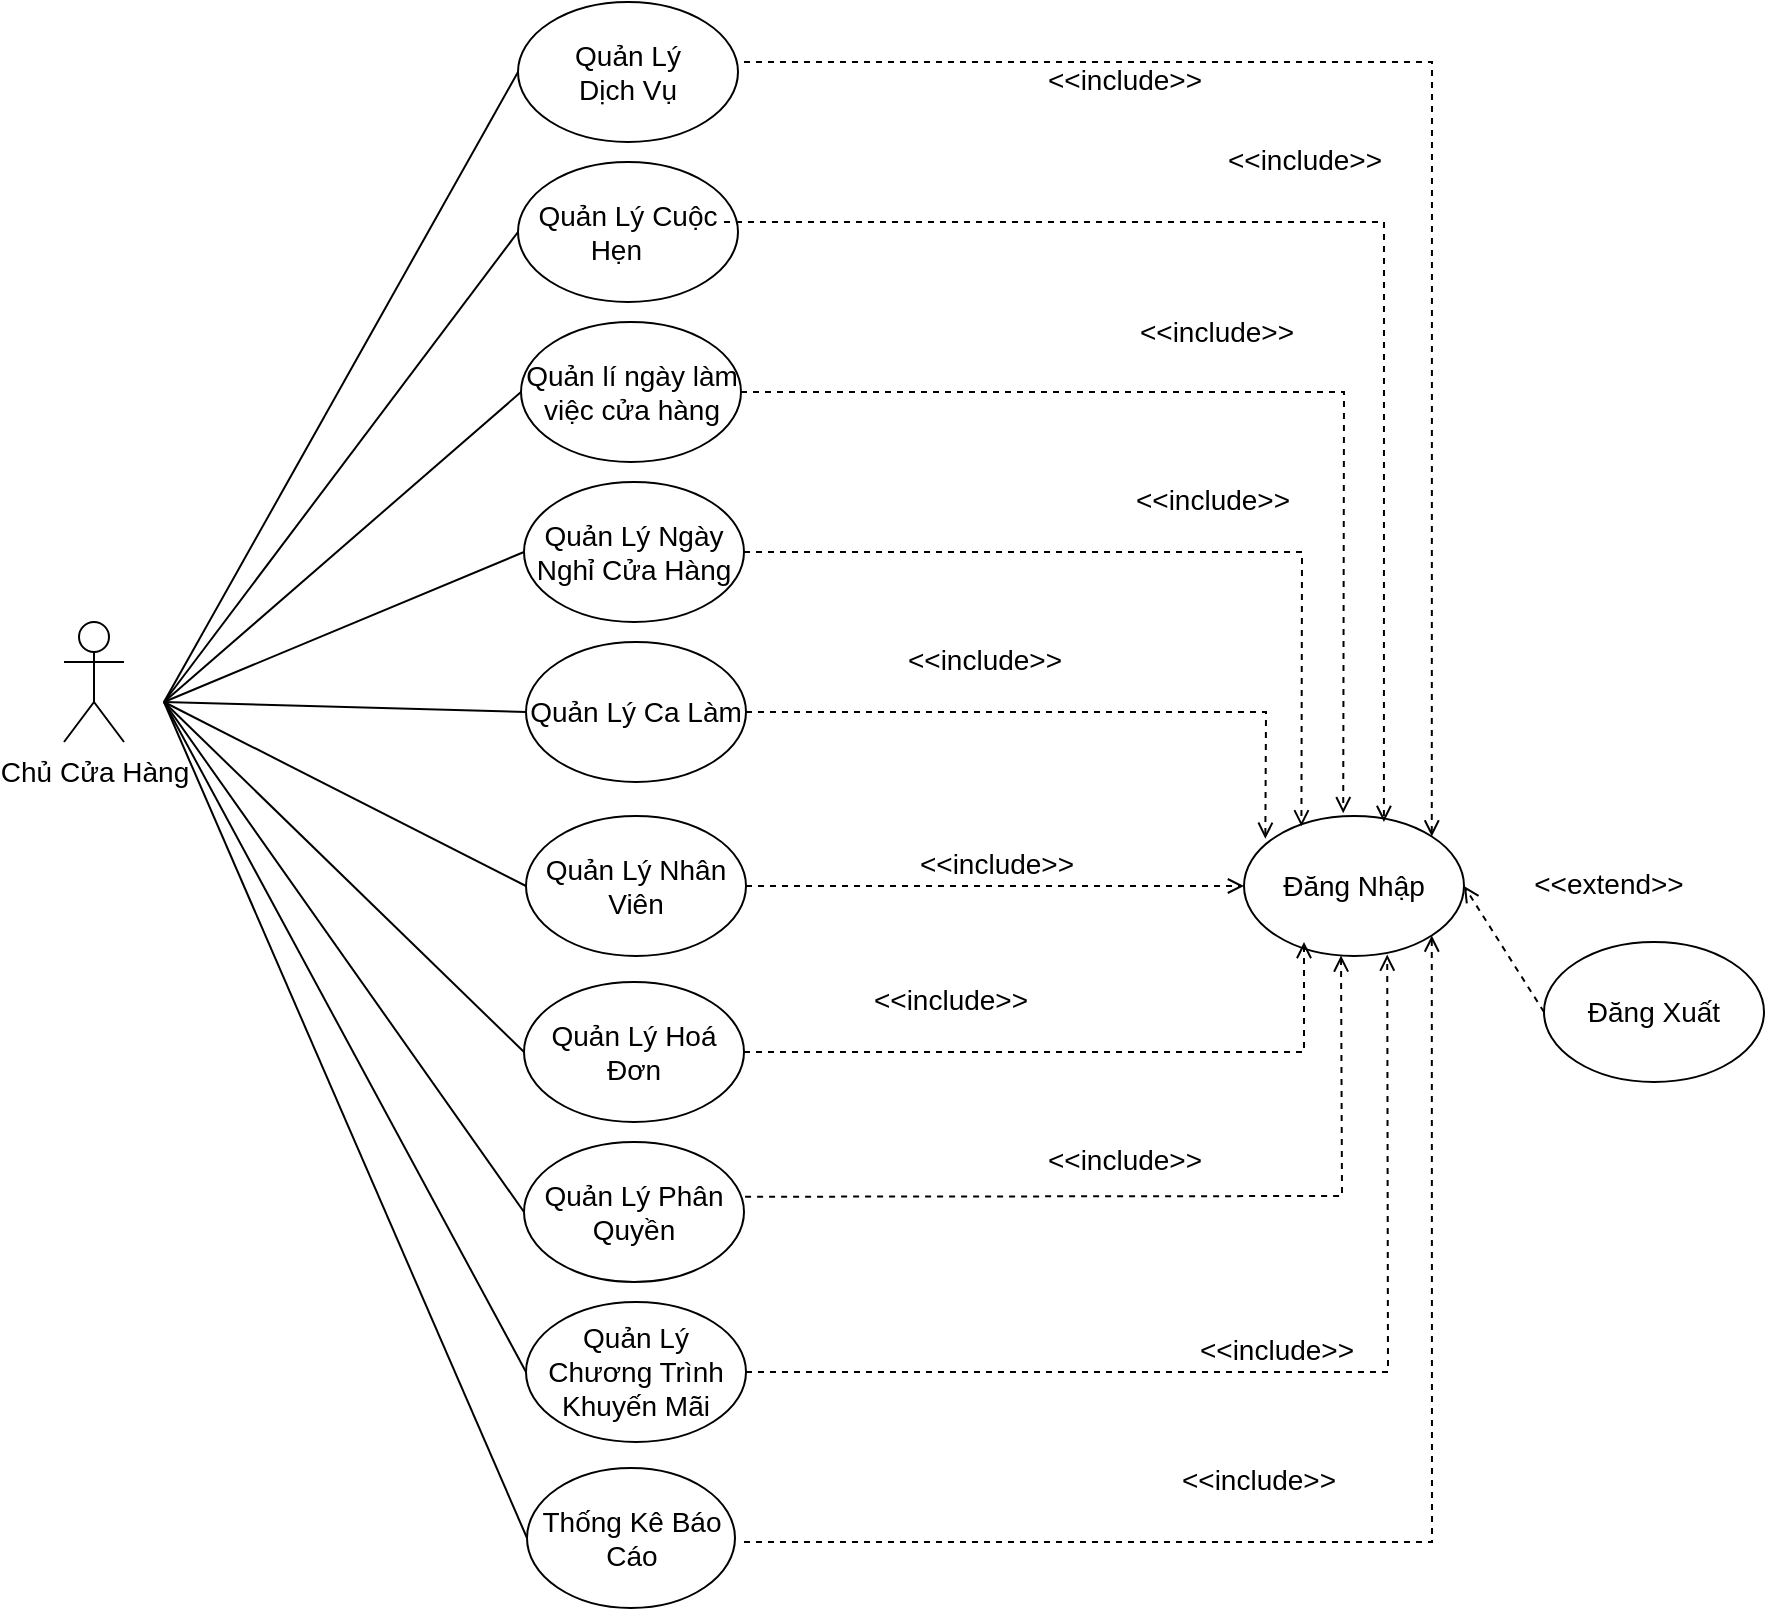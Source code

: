 <mxfile version="15.8.9" type="google" pages="3"><diagram id="fcQ5yOb8x1xqANI7y_Ha" name="Owner"><mxGraphModel dx="1657" dy="1383" grid="1" gridSize="10" guides="1" tooltips="1" connect="1" arrows="1" fold="1" page="1" pageScale="1" pageWidth="413" pageHeight="583" math="0" shadow="0"><root><mxCell id="0"/><mxCell id="1" parent="0"/><mxCell id="Y1RQotb8TwyiFfRwJ3wm-14" value="Quản Lý Ca Làm" style="ellipse;whiteSpace=wrap;html=1;fontSize=14;" parent="1" vertex="1"><mxGeometry x="281" y="170" width="110" height="70" as="geometry"/></mxCell><mxCell id="Y1RQotb8TwyiFfRwJ3wm-15" value="Quản Lý &lt;br&gt;Dịch Vụ" style="ellipse;whiteSpace=wrap;html=1;fontSize=14;" parent="1" vertex="1"><mxGeometry x="277" y="-150" width="110" height="70" as="geometry"/></mxCell><mxCell id="Y1RQotb8TwyiFfRwJ3wm-16" value="Quản Lý Hoá Đơn" style="ellipse;whiteSpace=wrap;html=1;fontSize=14;" parent="1" vertex="1"><mxGeometry x="280" y="340" width="110" height="70" as="geometry"/></mxCell><mxCell id="Y1RQotb8TwyiFfRwJ3wm-17" value="Quản lí ngày làm việc cửa hàng" style="ellipse;whiteSpace=wrap;html=1;fontSize=14;" parent="1" vertex="1"><mxGeometry x="278.5" y="10" width="110" height="70" as="geometry"/></mxCell><mxCell id="Y1RQotb8TwyiFfRwJ3wm-18" value="Quản Lý Ngày Nghỉ Cửa Hàng" style="ellipse;whiteSpace=wrap;html=1;fontSize=14;" parent="1" vertex="1"><mxGeometry x="280" y="90" width="110" height="70" as="geometry"/></mxCell><mxCell id="Y1RQotb8TwyiFfRwJ3wm-20" value="Quản Lý Nhân Viên" style="ellipse;whiteSpace=wrap;html=1;fontSize=14;" parent="1" vertex="1"><mxGeometry x="281" y="257" width="110" height="70" as="geometry"/></mxCell><mxCell id="Y1RQotb8TwyiFfRwJ3wm-21" value="Quản Lý Chương Trình Khuyến Mãi" style="ellipse;whiteSpace=wrap;html=1;fontSize=14;" parent="1" vertex="1"><mxGeometry x="281" y="500" width="110" height="70" as="geometry"/></mxCell><mxCell id="Y1RQotb8TwyiFfRwJ3wm-22" value="Quản Lý Cuộc Hẹn&amp;nbsp; &amp;nbsp;" style="ellipse;whiteSpace=wrap;html=1;fontSize=14;" parent="1" vertex="1"><mxGeometry x="277" y="-70" width="110" height="70" as="geometry"/></mxCell><mxCell id="Y1RQotb8TwyiFfRwJ3wm-24" value="Quản Lý Phân Quyền" style="ellipse;whiteSpace=wrap;html=1;fontSize=14;" parent="1" vertex="1"><mxGeometry x="280" y="420" width="110" height="70" as="geometry"/></mxCell><mxCell id="Y1RQotb8TwyiFfRwJ3wm-26" value="Thống Kê Báo Cáo" style="ellipse;whiteSpace=wrap;html=1;fontSize=14;" parent="1" vertex="1"><mxGeometry x="281.5" y="583" width="104" height="70" as="geometry"/></mxCell><mxCell id="Y1RQotb8TwyiFfRwJ3wm-34" value="Chủ Cửa Hàng" style="shape=umlActor;verticalLabelPosition=bottom;verticalAlign=top;html=1;fontSize=14;" parent="1" vertex="1"><mxGeometry x="50" y="160" width="30" height="60" as="geometry"/></mxCell><mxCell id="KILxHZxVz5kiNlJAnx4u-21" value="Đăng Nhập" style="ellipse;whiteSpace=wrap;html=1;fontSize=14;" parent="1" vertex="1"><mxGeometry x="640" y="257" width="110" height="70" as="geometry"/></mxCell><mxCell id="KILxHZxVz5kiNlJAnx4u-36" value="Đăng Xuất" style="ellipse;whiteSpace=wrap;html=1;fontSize=14;" parent="1" vertex="1"><mxGeometry x="790" y="320" width="110" height="70" as="geometry"/></mxCell><mxCell id="KILxHZxVz5kiNlJAnx4u-37" value="&amp;lt;&amp;lt;extend&amp;gt;&amp;gt;" style="html=1;verticalAlign=bottom;labelBackgroundColor=none;endArrow=open;endFill=0;dashed=1;rounded=0;exitX=0;exitY=0.5;exitDx=0;exitDy=0;entryX=1;entryY=0.5;entryDx=0;entryDy=0;fontSize=14;" parent="1" source="KILxHZxVz5kiNlJAnx4u-36" target="KILxHZxVz5kiNlJAnx4u-21" edge="1"><mxGeometry x="-0.267" y="-55" width="160" relative="1" as="geometry"><mxPoint x="397" y="465" as="sourcePoint"/><mxPoint x="893" y="590" as="targetPoint"/><mxPoint as="offset"/></mxGeometry></mxCell><mxCell id="qWq40Vp400uecRfEDG79-18" value="&amp;lt;&amp;lt;include&amp;gt;&amp;gt;" style="html=1;verticalAlign=bottom;labelBackgroundColor=none;endArrow=open;endFill=0;dashed=1;rounded=0;fontSize=14;exitX=1;exitY=0.5;exitDx=0;exitDy=0;entryX=0.097;entryY=0.163;entryDx=0;entryDy=0;entryPerimeter=0;" edge="1" parent="1" source="Y1RQotb8TwyiFfRwJ3wm-14" target="KILxHZxVz5kiNlJAnx4u-21"><mxGeometry x="-0.264" y="15" width="160" relative="1" as="geometry"><mxPoint x="320" y="130" as="sourcePoint"/><mxPoint x="640" y="270" as="targetPoint"/><Array as="points"><mxPoint x="651" y="205"/></Array><mxPoint as="offset"/></mxGeometry></mxCell><mxCell id="qWq40Vp400uecRfEDG79-19" value="&amp;lt;&amp;lt;include&amp;gt;&amp;gt;" style="html=1;verticalAlign=bottom;labelBackgroundColor=none;endArrow=open;endFill=0;dashed=1;rounded=0;fontSize=14;exitX=1;exitY=0.5;exitDx=0;exitDy=0;" edge="1" parent="1" source="Y1RQotb8TwyiFfRwJ3wm-16"><mxGeometry x="-0.395" y="15" width="160" relative="1" as="geometry"><mxPoint x="610" y="70" as="sourcePoint"/><mxPoint x="670" y="320" as="targetPoint"/><Array as="points"><mxPoint x="670" y="375"/></Array><mxPoint x="1" as="offset"/></mxGeometry></mxCell><mxCell id="qWq40Vp400uecRfEDG79-22" value="&amp;lt;&amp;lt;include&amp;gt;&amp;gt;" style="html=1;verticalAlign=bottom;labelBackgroundColor=none;endArrow=open;endFill=0;dashed=1;rounded=0;fontSize=14;entryX=1;entryY=1;entryDx=0;entryDy=0;" edge="1" parent="1" target="KILxHZxVz5kiNlJAnx4u-21"><mxGeometry x="-0.208" y="20" width="160" relative="1" as="geometry"><mxPoint x="390" y="620" as="sourcePoint"/><mxPoint x="550" y="680" as="targetPoint"/><Array as="points"><mxPoint x="734" y="620"/></Array><mxPoint as="offset"/></mxGeometry></mxCell><mxCell id="qWq40Vp400uecRfEDG79-24" value="&amp;lt;&amp;lt;include&amp;gt;&amp;gt;" style="html=1;verticalAlign=bottom;labelBackgroundColor=none;endArrow=open;endFill=0;dashed=1;rounded=0;fontSize=14;exitX=1;exitY=0.5;exitDx=0;exitDy=0;entryX=0;entryY=0.5;entryDx=0;entryDy=0;" edge="1" parent="1" source="Y1RQotb8TwyiFfRwJ3wm-20" target="KILxHZxVz5kiNlJAnx4u-21"><mxGeometry width="160" relative="1" as="geometry"><mxPoint x="390" y="520" as="sourcePoint"/><mxPoint x="650" y="310" as="targetPoint"/><Array as="points"><mxPoint x="610" y="292"/></Array></mxGeometry></mxCell><mxCell id="qWq40Vp400uecRfEDG79-25" value="&amp;lt;&amp;lt;include&amp;gt;&amp;gt;" style="html=1;verticalAlign=bottom;labelBackgroundColor=none;endArrow=open;endFill=0;dashed=1;rounded=0;fontSize=14;entryX=0.451;entryY=-0.02;entryDx=0;entryDy=0;entryPerimeter=0;" edge="1" parent="1" source="Y1RQotb8TwyiFfRwJ3wm-17" target="KILxHZxVz5kiNlJAnx4u-21"><mxGeometry x="-0.081" y="-65" width="160" relative="1" as="geometry"><mxPoint x="390" y="285" as="sourcePoint"/><mxPoint x="550" y="285" as="targetPoint"/><Array as="points"><mxPoint x="690" y="45"/></Array><mxPoint as="offset"/></mxGeometry></mxCell><mxCell id="qWq40Vp400uecRfEDG79-26" value="&amp;lt;&amp;lt;include&amp;gt;&amp;gt;" style="html=1;verticalAlign=bottom;labelBackgroundColor=none;endArrow=open;endFill=0;dashed=1;rounded=0;fontSize=14;entryX=1;entryY=0;entryDx=0;entryDy=0;" edge="1" parent="1" target="KILxHZxVz5kiNlJAnx4u-21"><mxGeometry x="-0.48" y="-20" width="160" relative="1" as="geometry"><mxPoint x="390" y="-120" as="sourcePoint"/><mxPoint x="550" y="-120" as="targetPoint"/><Array as="points"><mxPoint x="734" y="-120"/></Array><mxPoint as="offset"/></mxGeometry></mxCell><mxCell id="qWq40Vp400uecRfEDG79-27" value="&amp;lt;&amp;lt;include&amp;gt;&amp;gt;" style="html=1;verticalAlign=bottom;labelBackgroundColor=none;endArrow=open;endFill=0;dashed=1;rounded=0;fontSize=14;exitX=1;exitY=0.5;exitDx=0;exitDy=0;entryX=0.261;entryY=0.074;entryDx=0;entryDy=0;entryPerimeter=0;" edge="1" parent="1" source="Y1RQotb8TwyiFfRwJ3wm-18" target="KILxHZxVz5kiNlJAnx4u-21"><mxGeometry x="0.131" y="99" width="160" relative="1" as="geometry"><mxPoint x="420" y="200" as="sourcePoint"/><mxPoint x="656" y="260" as="targetPoint"/><Array as="points"><mxPoint x="669" y="125"/></Array><mxPoint as="offset"/></mxGeometry></mxCell><mxCell id="qWq40Vp400uecRfEDG79-36" value="&amp;lt;&amp;lt;include&amp;gt;&amp;gt;" style="html=1;verticalAlign=bottom;labelBackgroundColor=none;endArrow=open;endFill=0;dashed=1;rounded=0;fontSize=14;entryX=0.636;entryY=0.043;entryDx=0;entryDy=0;entryPerimeter=0;" edge="1" parent="1" target="KILxHZxVz5kiNlJAnx4u-21"><mxGeometry x="-0.079" y="20" width="160" relative="1" as="geometry"><mxPoint x="380" y="-40" as="sourcePoint"/><mxPoint x="540" y="-40" as="targetPoint"/><Array as="points"><mxPoint x="710" y="-40"/></Array><mxPoint as="offset"/></mxGeometry></mxCell><mxCell id="qWq40Vp400uecRfEDG79-40" value="&amp;lt;&amp;lt;include&amp;gt;&amp;gt;" style="html=1;verticalAlign=bottom;labelBackgroundColor=none;endArrow=open;endFill=0;dashed=1;rounded=0;fontSize=14;entryX=0.441;entryY=0.996;entryDx=0;entryDy=0;entryPerimeter=0;exitX=1.005;exitY=0.391;exitDx=0;exitDy=0;exitPerimeter=0;" edge="1" parent="1" source="Y1RQotb8TwyiFfRwJ3wm-24" target="KILxHZxVz5kiNlJAnx4u-21"><mxGeometry x="-0.095" y="7" width="160" relative="1" as="geometry"><mxPoint x="390" y="530" as="sourcePoint"/><mxPoint x="550" y="530" as="targetPoint"/><Array as="points"><mxPoint x="689" y="447"/></Array><mxPoint as="offset"/></mxGeometry></mxCell><mxCell id="qWq40Vp400uecRfEDG79-41" value="&amp;lt;&amp;lt;include&amp;gt;&amp;gt;" style="html=1;verticalAlign=bottom;labelBackgroundColor=none;endArrow=open;endFill=0;dashed=1;rounded=0;fontSize=14;entryX=0.651;entryY=0.99;entryDx=0;entryDy=0;entryPerimeter=0;exitX=1;exitY=0.5;exitDx=0;exitDy=0;" edge="1" parent="1" source="Y1RQotb8TwyiFfRwJ3wm-21" target="KILxHZxVz5kiNlJAnx4u-21"><mxGeometry width="160" relative="1" as="geometry"><mxPoint x="570" y="430" as="sourcePoint"/><mxPoint x="730" y="430" as="targetPoint"/><Array as="points"><mxPoint x="712" y="535"/></Array></mxGeometry></mxCell><mxCell id="qWq40Vp400uecRfEDG79-53" value="" style="endArrow=none;html=1;rounded=0;fontSize=14;entryX=0;entryY=0.5;entryDx=0;entryDy=0;" edge="1" parent="1" target="Y1RQotb8TwyiFfRwJ3wm-18"><mxGeometry width="50" height="50" relative="1" as="geometry"><mxPoint x="100" y="200" as="sourcePoint"/><mxPoint x="277" y="150" as="targetPoint"/></mxGeometry></mxCell><mxCell id="qWq40Vp400uecRfEDG79-54" value="" style="endArrow=none;html=1;rounded=0;fontSize=14;entryX=0;entryY=0.5;entryDx=0;entryDy=0;" edge="1" parent="1" target="Y1RQotb8TwyiFfRwJ3wm-15"><mxGeometry width="50" height="50" relative="1" as="geometry"><mxPoint x="100" y="200" as="sourcePoint"/><mxPoint x="260" y="-70" as="targetPoint"/></mxGeometry></mxCell><mxCell id="qWq40Vp400uecRfEDG79-55" value="" style="endArrow=none;html=1;rounded=0;fontSize=14;entryX=0;entryY=0.5;entryDx=0;entryDy=0;" edge="1" parent="1" target="Y1RQotb8TwyiFfRwJ3wm-22"><mxGeometry width="50" height="50" relative="1" as="geometry"><mxPoint x="100" y="200" as="sourcePoint"/><mxPoint x="240" y="70" as="targetPoint"/></mxGeometry></mxCell><mxCell id="qWq40Vp400uecRfEDG79-57" value="" style="endArrow=none;html=1;rounded=0;fontSize=14;entryX=0;entryY=0.5;entryDx=0;entryDy=0;" edge="1" parent="1" target="Y1RQotb8TwyiFfRwJ3wm-17"><mxGeometry width="50" height="50" relative="1" as="geometry"><mxPoint x="100" y="200" as="sourcePoint"/><mxPoint x="250" y="140" as="targetPoint"/></mxGeometry></mxCell><mxCell id="qWq40Vp400uecRfEDG79-58" value="" style="endArrow=none;html=1;rounded=0;fontSize=14;entryX=0;entryY=0.5;entryDx=0;entryDy=0;" edge="1" parent="1" target="Y1RQotb8TwyiFfRwJ3wm-14"><mxGeometry width="50" height="50" relative="1" as="geometry"><mxPoint x="100" y="200" as="sourcePoint"/><mxPoint x="240" y="300" as="targetPoint"/></mxGeometry></mxCell><mxCell id="qWq40Vp400uecRfEDG79-59" value="" style="endArrow=none;html=1;rounded=0;fontSize=14;entryX=0;entryY=0.5;entryDx=0;entryDy=0;" edge="1" parent="1" target="Y1RQotb8TwyiFfRwJ3wm-20"><mxGeometry width="50" height="50" relative="1" as="geometry"><mxPoint x="100" y="200" as="sourcePoint"/><mxPoint x="190" y="330" as="targetPoint"/></mxGeometry></mxCell><mxCell id="qWq40Vp400uecRfEDG79-60" value="" style="endArrow=none;html=1;rounded=0;fontSize=14;entryX=0;entryY=0.5;entryDx=0;entryDy=0;" edge="1" parent="1" target="Y1RQotb8TwyiFfRwJ3wm-16"><mxGeometry width="50" height="50" relative="1" as="geometry"><mxPoint x="100" y="200" as="sourcePoint"/><mxPoint x="180" y="340" as="targetPoint"/></mxGeometry></mxCell><mxCell id="qWq40Vp400uecRfEDG79-61" value="" style="endArrow=none;html=1;rounded=0;fontSize=14;entryX=0;entryY=0.5;entryDx=0;entryDy=0;" edge="1" parent="1" target="Y1RQotb8TwyiFfRwJ3wm-24"><mxGeometry width="50" height="50" relative="1" as="geometry"><mxPoint x="100" y="200" as="sourcePoint"/><mxPoint x="140" y="420" as="targetPoint"/></mxGeometry></mxCell><mxCell id="qWq40Vp400uecRfEDG79-62" value="" style="endArrow=none;html=1;rounded=0;fontSize=14;entryX=0;entryY=0.5;entryDx=0;entryDy=0;" edge="1" parent="1" target="Y1RQotb8TwyiFfRwJ3wm-21"><mxGeometry width="50" height="50" relative="1" as="geometry"><mxPoint x="100" y="200" as="sourcePoint"/><mxPoint x="180" y="510" as="targetPoint"/></mxGeometry></mxCell><mxCell id="qWq40Vp400uecRfEDG79-63" value="" style="endArrow=none;html=1;rounded=0;fontSize=14;entryX=0;entryY=0.5;entryDx=0;entryDy=0;" edge="1" parent="1" target="Y1RQotb8TwyiFfRwJ3wm-26"><mxGeometry width="50" height="50" relative="1" as="geometry"><mxPoint x="100" y="200" as="sourcePoint"/><mxPoint x="150" y="450" as="targetPoint"/></mxGeometry></mxCell></root></mxGraphModel></diagram><diagram id="kKZsbzm0Z0lZwqqnBMOo" name="KhachHang"><mxGraphModel dx="828" dy="1500" grid="1" gridSize="10" guides="1" tooltips="1" connect="1" arrows="1" fold="1" page="1" pageScale="1" pageWidth="850" pageHeight="1100" math="0" shadow="0"><root><mxCell id="hYipV6v2bQ7Srh1FpA2v-0"/><mxCell id="hYipV6v2bQ7Srh1FpA2v-1" parent="hYipV6v2bQ7Srh1FpA2v-0"/><mxCell id="hYipV6v2bQ7Srh1FpA2v-2" value="Quản lí đặt lịch" style="ellipse;whiteSpace=wrap;html=1;fontSize=14;" vertex="1" parent="hYipV6v2bQ7Srh1FpA2v-1"><mxGeometry x="284" y="-300" width="110" height="70" as="geometry"/></mxCell><mxCell id="hYipV6v2bQ7Srh1FpA2v-3" value="Quản lý thông&lt;br&gt;tin cá nhân" style="ellipse;whiteSpace=wrap;html=1;fontSize=14;" vertex="1" parent="hYipV6v2bQ7Srh1FpA2v-1"><mxGeometry x="284" y="-380" width="110" height="70" as="geometry"/></mxCell><mxCell id="hYipV6v2bQ7Srh1FpA2v-4" value="Xem thông tin cửa hàng" style="ellipse;whiteSpace=wrap;html=1;fontSize=14;" vertex="1" parent="hYipV6v2bQ7Srh1FpA2v-1"><mxGeometry x="284" y="-460" width="110" height="70" as="geometry"/></mxCell><mxCell id="hYipV6v2bQ7Srh1FpA2v-5" value="Khách Hàng" style="shape=umlActor;verticalLabelPosition=bottom;verticalAlign=top;html=1;fontSize=14;" vertex="1" parent="hYipV6v2bQ7Srh1FpA2v-1"><mxGeometry x="70" y="-380" width="30" height="60" as="geometry"/></mxCell><mxCell id="hYipV6v2bQ7Srh1FpA2v-6" value="Đăng nhập" style="ellipse;whiteSpace=wrap;html=1;fontSize=14;" vertex="1" parent="hYipV6v2bQ7Srh1FpA2v-1"><mxGeometry x="510" y="-380" width="110" height="70" as="geometry"/></mxCell><mxCell id="hYipV6v2bQ7Srh1FpA2v-7" value="Đăng xuất" style="ellipse;whiteSpace=wrap;html=1;fontSize=14;" vertex="1" parent="hYipV6v2bQ7Srh1FpA2v-1"><mxGeometry x="720" y="-380" width="110" height="70" as="geometry"/></mxCell><mxCell id="hYipV6v2bQ7Srh1FpA2v-8" value="&amp;lt;&amp;lt;include&amp;gt;&amp;gt;" style="html=1;verticalAlign=bottom;labelBackgroundColor=none;endArrow=open;endFill=0;dashed=1;rounded=0;exitX=1;exitY=0.5;exitDx=0;exitDy=0;entryX=0;entryY=0.5;entryDx=0;entryDy=0;fontSize=14;" edge="1" parent="hYipV6v2bQ7Srh1FpA2v-1" source="hYipV6v2bQ7Srh1FpA2v-3" target="hYipV6v2bQ7Srh1FpA2v-6"><mxGeometry x="0.138" y="5" width="160" relative="1" as="geometry"><mxPoint x="470" y="-200" as="sourcePoint"/><mxPoint x="770" y="-10" as="targetPoint"/><mxPoint as="offset"/></mxGeometry></mxCell><mxCell id="hYipV6v2bQ7Srh1FpA2v-9" value="&amp;lt;&amp;lt;include&amp;gt;&amp;gt;" style="html=1;verticalAlign=bottom;labelBackgroundColor=none;endArrow=open;endFill=0;dashed=1;rounded=0;exitX=1;exitY=0.5;exitDx=0;exitDy=0;fontSize=14;entryX=0;entryY=1;entryDx=0;entryDy=0;" edge="1" parent="hYipV6v2bQ7Srh1FpA2v-1" source="hYipV6v2bQ7Srh1FpA2v-2" target="hYipV6v2bQ7Srh1FpA2v-6"><mxGeometry x="-0.273" y="5" width="160" relative="1" as="geometry"><mxPoint x="404.0" y="-335" as="sourcePoint"/><mxPoint x="480" y="-330" as="targetPoint"/><mxPoint as="offset"/></mxGeometry></mxCell><mxCell id="hYipV6v2bQ7Srh1FpA2v-11" value="" style="endArrow=none;html=1;rounded=0;fontSize=14;entryX=0;entryY=0.5;entryDx=0;entryDy=0;" edge="1" parent="hYipV6v2bQ7Srh1FpA2v-1" target="hYipV6v2bQ7Srh1FpA2v-4"><mxGeometry width="50" height="50" relative="1" as="geometry"><mxPoint x="120" y="-350" as="sourcePoint"/><mxPoint x="280" y="-420" as="targetPoint"/></mxGeometry></mxCell><mxCell id="hYipV6v2bQ7Srh1FpA2v-12" value="" style="endArrow=none;html=1;rounded=0;fontSize=14;entryX=0;entryY=0.5;entryDx=0;entryDy=0;" edge="1" parent="hYipV6v2bQ7Srh1FpA2v-1" target="hYipV6v2bQ7Srh1FpA2v-3"><mxGeometry width="50" height="50" relative="1" as="geometry"><mxPoint x="120" y="-350" as="sourcePoint"/><mxPoint x="280" y="-350" as="targetPoint"/></mxGeometry></mxCell><mxCell id="hYipV6v2bQ7Srh1FpA2v-13" value="" style="endArrow=none;html=1;rounded=0;fontSize=14;entryX=0;entryY=0.5;entryDx=0;entryDy=0;" edge="1" parent="hYipV6v2bQ7Srh1FpA2v-1" target="hYipV6v2bQ7Srh1FpA2v-2"><mxGeometry width="50" height="50" relative="1" as="geometry"><mxPoint x="120" y="-350" as="sourcePoint"/><mxPoint x="220" y="-280" as="targetPoint"/></mxGeometry></mxCell><mxCell id="JBM2ro_p-VB4Iuycv19D-0" value="&amp;lt;&amp;lt;extend&amp;gt;&amp;gt;" style="html=1;verticalAlign=bottom;labelBackgroundColor=none;endArrow=open;endFill=0;dashed=1;rounded=0;fontSize=14;entryX=1.006;entryY=0.433;entryDx=0;entryDy=0;entryPerimeter=0;exitX=-0.03;exitY=0.433;exitDx=0;exitDy=0;exitPerimeter=0;" edge="1" parent="hYipV6v2bQ7Srh1FpA2v-1" source="hYipV6v2bQ7Srh1FpA2v-7" target="hYipV6v2bQ7Srh1FpA2v-6"><mxGeometry width="160" relative="1" as="geometry"><mxPoint x="610" y="-450" as="sourcePoint"/><mxPoint x="770" y="-450" as="targetPoint"/></mxGeometry></mxCell></root></mxGraphModel></diagram><diagram id="Cn1KCX2Ry3gMu8MPXpSy" name="Admin"><mxGraphModel dx="1169" dy="2765" grid="1" gridSize="10" guides="1" tooltips="1" connect="1" arrows="1" fold="1" page="1" pageScale="1" pageWidth="850" pageHeight="1100" math="0" shadow="0"><root><mxCell id="mQCpg-TGdjCraONa1hJF-0"/><mxCell id="mQCpg-TGdjCraONa1hJF-1" parent="mQCpg-TGdjCraONa1hJF-0"/><mxCell id="mQCpg-TGdjCraONa1hJF-2" value="Quản Trị Hệ Thống" style="shape=umlActor;verticalLabelPosition=bottom;verticalAlign=top;html=1;fontSize=14;" vertex="1" parent="mQCpg-TGdjCraONa1hJF-1"><mxGeometry x="63" y="-1000" width="30" height="60" as="geometry"/></mxCell><mxCell id="mQCpg-TGdjCraONa1hJF-3" value="Quản Lý Tài Khoản" style="ellipse;whiteSpace=wrap;html=1;fontSize=14;" vertex="1" parent="mQCpg-TGdjCraONa1hJF-1"><mxGeometry x="277" y="-1000" width="110" height="70" as="geometry"/></mxCell><mxCell id="mQCpg-TGdjCraONa1hJF-4" value="Quản Lý Các Loại Cửa Hàng" style="ellipse;whiteSpace=wrap;html=1;fontSize=14;" vertex="1" parent="mQCpg-TGdjCraONa1hJF-1"><mxGeometry x="277" y="-1080" width="110" height="70" as="geometry"/></mxCell><mxCell id="mQCpg-TGdjCraONa1hJF-5" value="" style="endArrow=none;html=1;rounded=0;entryX=0;entryY=0.5;entryDx=0;entryDy=0;fontSize=14;" edge="1" parent="mQCpg-TGdjCraONa1hJF-1" target="mQCpg-TGdjCraONa1hJF-4"><mxGeometry width="50" height="50" relative="1" as="geometry"><mxPoint x="103" y="-940" as="sourcePoint"/><mxPoint x="413" y="-930" as="targetPoint"/></mxGeometry></mxCell><mxCell id="mQCpg-TGdjCraONa1hJF-6" value="" style="endArrow=none;html=1;rounded=0;exitX=1;exitY=1;exitDx=0;exitDy=0;exitPerimeter=0;entryX=0;entryY=0.5;entryDx=0;entryDy=0;fontSize=14;" edge="1" parent="mQCpg-TGdjCraONa1hJF-1" source="mQCpg-TGdjCraONa1hJF-2" target="mQCpg-TGdjCraONa1hJF-3"><mxGeometry width="50" height="50" relative="1" as="geometry"><mxPoint x="103" y="-965" as="sourcePoint"/><mxPoint x="287" y="-1035" as="targetPoint"/></mxGeometry></mxCell><mxCell id="mQCpg-TGdjCraONa1hJF-7" value="Quản Lý Hợp Đồng" style="ellipse;whiteSpace=wrap;html=1;fontSize=14;" vertex="1" parent="mQCpg-TGdjCraONa1hJF-1"><mxGeometry x="280" y="-1180" width="107" height="70" as="geometry"/></mxCell><mxCell id="mQCpg-TGdjCraONa1hJF-8" value="" style="endArrow=none;html=1;rounded=0;entryX=0;entryY=0.5;entryDx=0;entryDy=0;fontSize=14;" edge="1" parent="mQCpg-TGdjCraONa1hJF-1" target="mQCpg-TGdjCraONa1hJF-7"><mxGeometry width="50" height="50" relative="1" as="geometry"><mxPoint x="103" y="-940" as="sourcePoint"/><mxPoint x="610" y="-890" as="targetPoint"/></mxGeometry></mxCell><mxCell id="mQCpg-TGdjCraONa1hJF-9" value="Quản Lý Thống Kê" style="ellipse;whiteSpace=wrap;html=1;fontSize=14;" vertex="1" parent="mQCpg-TGdjCraONa1hJF-1"><mxGeometry x="278.5" y="-910" width="107" height="80" as="geometry"/></mxCell><mxCell id="mQCpg-TGdjCraONa1hJF-10" value="Quản Lý Cửa Hàng" style="ellipse;whiteSpace=wrap;html=1;fontSize=14;" vertex="1" parent="mQCpg-TGdjCraONa1hJF-1"><mxGeometry x="278.5" y="-820" width="100" height="80" as="geometry"/></mxCell><mxCell id="mQCpg-TGdjCraONa1hJF-11" value="" style="endArrow=none;html=1;rounded=0;fontSize=14;entryX=0;entryY=0.5;entryDx=0;entryDy=0;" edge="1" parent="mQCpg-TGdjCraONa1hJF-1" target="mQCpg-TGdjCraONa1hJF-9"><mxGeometry width="50" height="50" relative="1" as="geometry"><mxPoint x="103" y="-940" as="sourcePoint"/><mxPoint x="653" y="-880" as="targetPoint"/></mxGeometry></mxCell><mxCell id="mQCpg-TGdjCraONa1hJF-12" value="" style="endArrow=none;html=1;rounded=0;fontSize=14;entryX=0;entryY=0.5;entryDx=0;entryDy=0;" edge="1" parent="mQCpg-TGdjCraONa1hJF-1" target="mQCpg-TGdjCraONa1hJF-10"><mxGeometry width="50" height="50" relative="1" as="geometry"><mxPoint x="103" y="-940" as="sourcePoint"/><mxPoint x="133" y="-810" as="targetPoint"/></mxGeometry></mxCell><mxCell id="mQCpg-TGdjCraONa1hJF-13" value="Đăng Nhập" style="ellipse;whiteSpace=wrap;html=1;fontSize=14;" vertex="1" parent="mQCpg-TGdjCraONa1hJF-1"><mxGeometry x="560" y="-1000" width="120" height="70" as="geometry"/></mxCell><mxCell id="mQCpg-TGdjCraONa1hJF-14" value="&amp;lt;&amp;lt;include&amp;gt;&amp;gt;" style="html=1;verticalAlign=bottom;labelBackgroundColor=none;endArrow=open;endFill=0;dashed=1;rounded=0;fontSize=14;entryX=0.658;entryY=0.012;entryDx=0;entryDy=0;entryPerimeter=0;" edge="1" parent="mQCpg-TGdjCraONa1hJF-1" target="mQCpg-TGdjCraONa1hJF-13"><mxGeometry x="-0.35" width="160" relative="1" as="geometry"><mxPoint x="390" y="-1150" as="sourcePoint"/><mxPoint x="550" y="-1150" as="targetPoint"/><Array as="points"><mxPoint x="639" y="-1150"/></Array><mxPoint as="offset"/></mxGeometry></mxCell><mxCell id="mQCpg-TGdjCraONa1hJF-15" value="&amp;lt;&amp;lt;include&amp;gt;&amp;gt;" style="html=1;verticalAlign=bottom;labelBackgroundColor=none;endArrow=open;endFill=0;dashed=1;rounded=0;fontSize=14;entryX=0.363;entryY=-0.053;entryDx=0;entryDy=0;entryPerimeter=0;" edge="1" parent="mQCpg-TGdjCraONa1hJF-1" target="mQCpg-TGdjCraONa1hJF-13"><mxGeometry width="160" relative="1" as="geometry"><mxPoint x="390" y="-1050" as="sourcePoint"/><mxPoint x="550" y="-1050" as="targetPoint"/><Array as="points"><mxPoint x="604" y="-1050"/></Array></mxGeometry></mxCell><mxCell id="mQCpg-TGdjCraONa1hJF-16" value="&amp;lt;&amp;lt;include&amp;gt;&amp;gt;" style="html=1;verticalAlign=bottom;labelBackgroundColor=none;endArrow=open;endFill=0;dashed=1;rounded=0;fontSize=14;entryX=-0.007;entryY=0.433;entryDx=0;entryDy=0;entryPerimeter=0;" edge="1" parent="mQCpg-TGdjCraONa1hJF-1" target="mQCpg-TGdjCraONa1hJF-13"><mxGeometry x="0.419" y="10" width="160" relative="1" as="geometry"><mxPoint x="390" y="-970" as="sourcePoint"/><mxPoint x="550" y="-970" as="targetPoint"/><mxPoint as="offset"/></mxGeometry></mxCell><mxCell id="mQCpg-TGdjCraONa1hJF-17" value="&amp;lt;&amp;lt;include&amp;gt;&amp;gt;" style="html=1;verticalAlign=bottom;labelBackgroundColor=none;endArrow=open;endFill=0;dashed=1;rounded=0;fontSize=14;entryX=0.385;entryY=1.007;entryDx=0;entryDy=0;entryPerimeter=0;" edge="1" parent="mQCpg-TGdjCraONa1hJF-1" source="mQCpg-TGdjCraONa1hJF-9" target="mQCpg-TGdjCraONa1hJF-13"><mxGeometry x="-0.039" y="20" width="160" relative="1" as="geometry"><mxPoint x="385.5" y="-870" as="sourcePoint"/><mxPoint x="545.5" y="-870" as="targetPoint"/><Array as="points"><mxPoint x="606" y="-870"/></Array><mxPoint x="1" as="offset"/></mxGeometry></mxCell><mxCell id="mQCpg-TGdjCraONa1hJF-18" value="&amp;lt;&amp;lt;include&amp;gt;&amp;gt;" style="html=1;verticalAlign=bottom;labelBackgroundColor=none;endArrow=open;endFill=0;dashed=1;rounded=0;fontSize=14;entryX=0.675;entryY=0.968;entryDx=0;entryDy=0;entryPerimeter=0;" edge="1" parent="mQCpg-TGdjCraONa1hJF-1" target="mQCpg-TGdjCraONa1hJF-13"><mxGeometry x="-0.322" y="10" width="160" relative="1" as="geometry"><mxPoint x="380" y="-780" as="sourcePoint"/><mxPoint x="540" y="-780" as="targetPoint"/><Array as="points"><mxPoint x="641" y="-780"/></Array><mxPoint as="offset"/></mxGeometry></mxCell><mxCell id="mQCpg-TGdjCraONa1hJF-19" value="Đăng xuất" style="ellipse;whiteSpace=wrap;html=1;fontSize=14;" vertex="1" parent="mQCpg-TGdjCraONa1hJF-1"><mxGeometry x="690" y="-870" width="110" height="70" as="geometry"/></mxCell><mxCell id="RdsoykC5Q4G9A9NT1x9l-0" value="&amp;lt;&amp;lt;extend&amp;gt;&amp;gt;" style="html=1;verticalAlign=bottom;labelBackgroundColor=none;endArrow=open;endFill=0;dashed=1;rounded=0;fontSize=14;entryX=1;entryY=0.5;entryDx=0;entryDy=0;exitX=0.524;exitY=-0.02;exitDx=0;exitDy=0;exitPerimeter=0;" edge="1" parent="mQCpg-TGdjCraONa1hJF-1" source="mQCpg-TGdjCraONa1hJF-19" target="mQCpg-TGdjCraONa1hJF-13"><mxGeometry x="0.876" y="45" width="160" relative="1" as="geometry"><mxPoint x="680" y="-920" as="sourcePoint"/><mxPoint x="840" y="-920" as="targetPoint"/><Array as="points"><mxPoint x="748" y="-965"/></Array><mxPoint as="offset"/></mxGeometry></mxCell></root></mxGraphModel></diagram></mxfile>